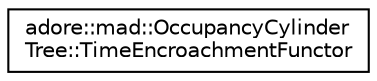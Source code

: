 digraph "Graphical Class Hierarchy"
{
 // LATEX_PDF_SIZE
  edge [fontname="Helvetica",fontsize="10",labelfontname="Helvetica",labelfontsize="10"];
  node [fontname="Helvetica",fontsize="10",shape=record];
  rankdir="LR";
  Node0 [label="adore::mad::OccupancyCylinder\lTree::TimeEncroachmentFunctor",height=0.2,width=0.4,color="black", fillcolor="white", style="filled",URL="$structadore_1_1mad_1_1OccupancyCylinderTree_1_1TimeEncroachmentFunctor.html",tooltip=" "];
}

